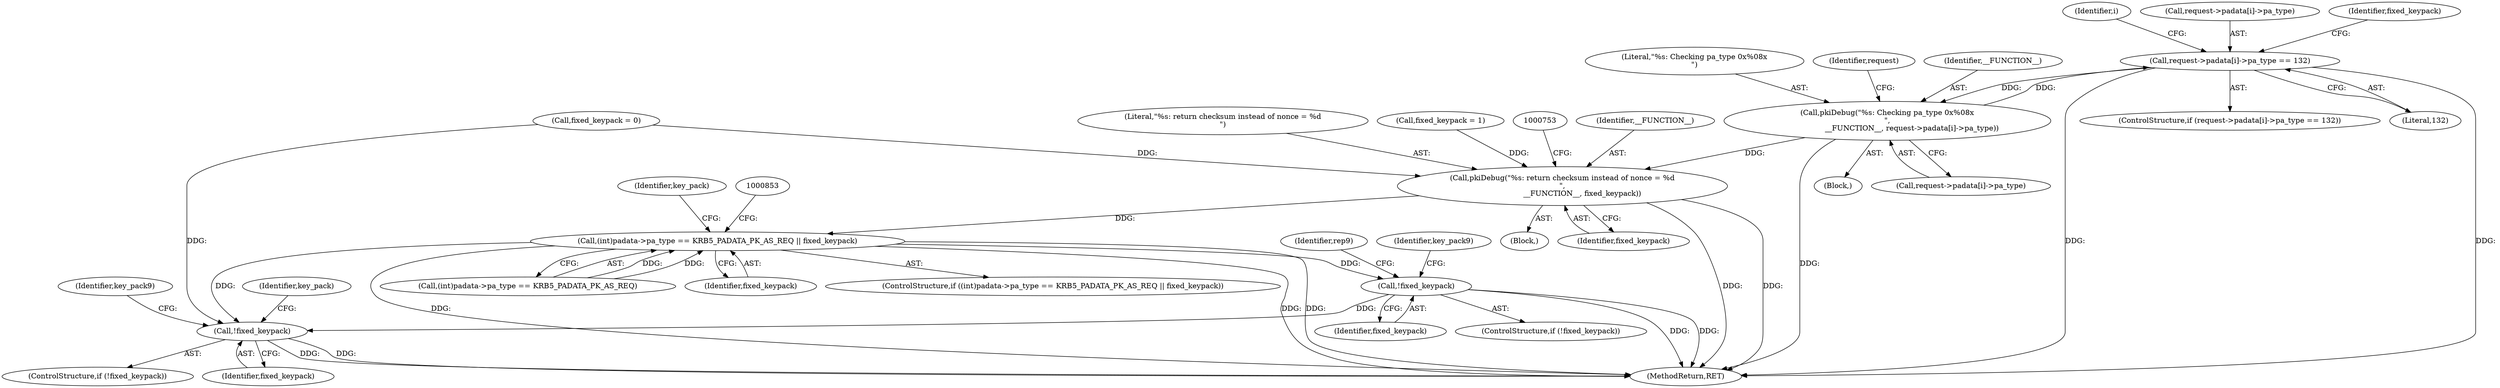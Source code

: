 digraph "0_krb5_db64ca25d661a47b996b4e2645998b5d7f0eb52c@pointer" {
"1000733" [label="(Call,request->padata[i]->pa_type == 132)"];
"1000722" [label="(Call,pkiDebug(\"%s: Checking pa_type 0x%08x\n\",\n                     __FUNCTION__, request->padata[i]->pa_type))"];
"1000733" [label="(Call,request->padata[i]->pa_type == 132)"];
"1000745" [label="(Call,pkiDebug(\"%s: return checksum instead of nonce = %d\n\",\n                 __FUNCTION__, fixed_keypack))"];
"1000750" [label="(Call,(int)padata->pa_type == KRB5_PADATA_PK_AS_REQ || fixed_keypack)"];
"1000909" [label="(Call,!fixed_keypack)"];
"1001393" [label="(Call,!fixed_keypack)"];
"1000723" [label="(Literal,\"%s: Checking pa_type 0x%08x\n\")"];
"1001397" [label="(Identifier,key_pack9)"];
"1000693" [label="(Block,)"];
"1000733" [label="(Call,request->padata[i]->pa_type == 132)"];
"1000910" [label="(Identifier,fixed_keypack)"];
"1001401" [label="(Identifier,key_pack)"];
"1000751" [label="(Call,(int)padata->pa_type == KRB5_PADATA_PK_AS_REQ)"];
"1000721" [label="(Block,)"];
"1000758" [label="(Identifier,fixed_keypack)"];
"1001393" [label="(Call,!fixed_keypack)"];
"1000732" [label="(ControlStructure,if (request->padata[i]->pa_type == 132))"];
"1000749" [label="(ControlStructure,if ((int)padata->pa_type == KRB5_PADATA_PK_AS_REQ || fixed_keypack))"];
"1000956" [label="(Identifier,rep9)"];
"1000747" [label="(Identifier,__FUNCTION__)"];
"1001392" [label="(ControlStructure,if (!fixed_keypack))"];
"1000746" [label="(Literal,\"%s: return checksum instead of nonce = %d\n\")"];
"1000909" [label="(Call,!fixed_keypack)"];
"1000748" [label="(Identifier,fixed_keypack)"];
"1000737" [label="(Identifier,request)"];
"1000750" [label="(Call,(int)padata->pa_type == KRB5_PADATA_PK_AS_REQ || fixed_keypack)"];
"1000720" [label="(Identifier,i)"];
"1001394" [label="(Identifier,fixed_keypack)"];
"1000734" [label="(Call,request->padata[i]->pa_type)"];
"1000204" [label="(Call,fixed_keypack = 0)"];
"1000725" [label="(Call,request->padata[i]->pa_type)"];
"1000745" [label="(Call,pkiDebug(\"%s: return checksum instead of nonce = %d\n\",\n                 __FUNCTION__, fixed_keypack))"];
"1000724" [label="(Identifier,__FUNCTION__)"];
"1000914" [label="(Identifier,key_pack9)"];
"1000908" [label="(ControlStructure,if (!fixed_keypack))"];
"1000742" [label="(Call,fixed_keypack = 1)"];
"1000762" [label="(Identifier,key_pack)"];
"1000722" [label="(Call,pkiDebug(\"%s: Checking pa_type 0x%08x\n\",\n                     __FUNCTION__, request->padata[i]->pa_type))"];
"1000743" [label="(Identifier,fixed_keypack)"];
"1000741" [label="(Literal,132)"];
"1001409" [label="(MethodReturn,RET)"];
"1000733" -> "1000732"  [label="AST: "];
"1000733" -> "1000741"  [label="CFG: "];
"1000734" -> "1000733"  [label="AST: "];
"1000741" -> "1000733"  [label="AST: "];
"1000743" -> "1000733"  [label="CFG: "];
"1000720" -> "1000733"  [label="CFG: "];
"1000733" -> "1001409"  [label="DDG: "];
"1000733" -> "1001409"  [label="DDG: "];
"1000733" -> "1000722"  [label="DDG: "];
"1000722" -> "1000733"  [label="DDG: "];
"1000722" -> "1000721"  [label="AST: "];
"1000722" -> "1000725"  [label="CFG: "];
"1000723" -> "1000722"  [label="AST: "];
"1000724" -> "1000722"  [label="AST: "];
"1000725" -> "1000722"  [label="AST: "];
"1000737" -> "1000722"  [label="CFG: "];
"1000722" -> "1001409"  [label="DDG: "];
"1000722" -> "1000745"  [label="DDG: "];
"1000745" -> "1000693"  [label="AST: "];
"1000745" -> "1000748"  [label="CFG: "];
"1000746" -> "1000745"  [label="AST: "];
"1000747" -> "1000745"  [label="AST: "];
"1000748" -> "1000745"  [label="AST: "];
"1000753" -> "1000745"  [label="CFG: "];
"1000745" -> "1001409"  [label="DDG: "];
"1000745" -> "1001409"  [label="DDG: "];
"1000742" -> "1000745"  [label="DDG: "];
"1000204" -> "1000745"  [label="DDG: "];
"1000745" -> "1000750"  [label="DDG: "];
"1000750" -> "1000749"  [label="AST: "];
"1000750" -> "1000751"  [label="CFG: "];
"1000750" -> "1000758"  [label="CFG: "];
"1000751" -> "1000750"  [label="AST: "];
"1000758" -> "1000750"  [label="AST: "];
"1000762" -> "1000750"  [label="CFG: "];
"1000853" -> "1000750"  [label="CFG: "];
"1000750" -> "1001409"  [label="DDG: "];
"1000750" -> "1001409"  [label="DDG: "];
"1000750" -> "1001409"  [label="DDG: "];
"1000751" -> "1000750"  [label="DDG: "];
"1000751" -> "1000750"  [label="DDG: "];
"1000750" -> "1000909"  [label="DDG: "];
"1000750" -> "1001393"  [label="DDG: "];
"1000909" -> "1000908"  [label="AST: "];
"1000909" -> "1000910"  [label="CFG: "];
"1000910" -> "1000909"  [label="AST: "];
"1000914" -> "1000909"  [label="CFG: "];
"1000956" -> "1000909"  [label="CFG: "];
"1000909" -> "1001409"  [label="DDG: "];
"1000909" -> "1001409"  [label="DDG: "];
"1000909" -> "1001393"  [label="DDG: "];
"1001393" -> "1001392"  [label="AST: "];
"1001393" -> "1001394"  [label="CFG: "];
"1001394" -> "1001393"  [label="AST: "];
"1001397" -> "1001393"  [label="CFG: "];
"1001401" -> "1001393"  [label="CFG: "];
"1001393" -> "1001409"  [label="DDG: "];
"1001393" -> "1001409"  [label="DDG: "];
"1000204" -> "1001393"  [label="DDG: "];
}
